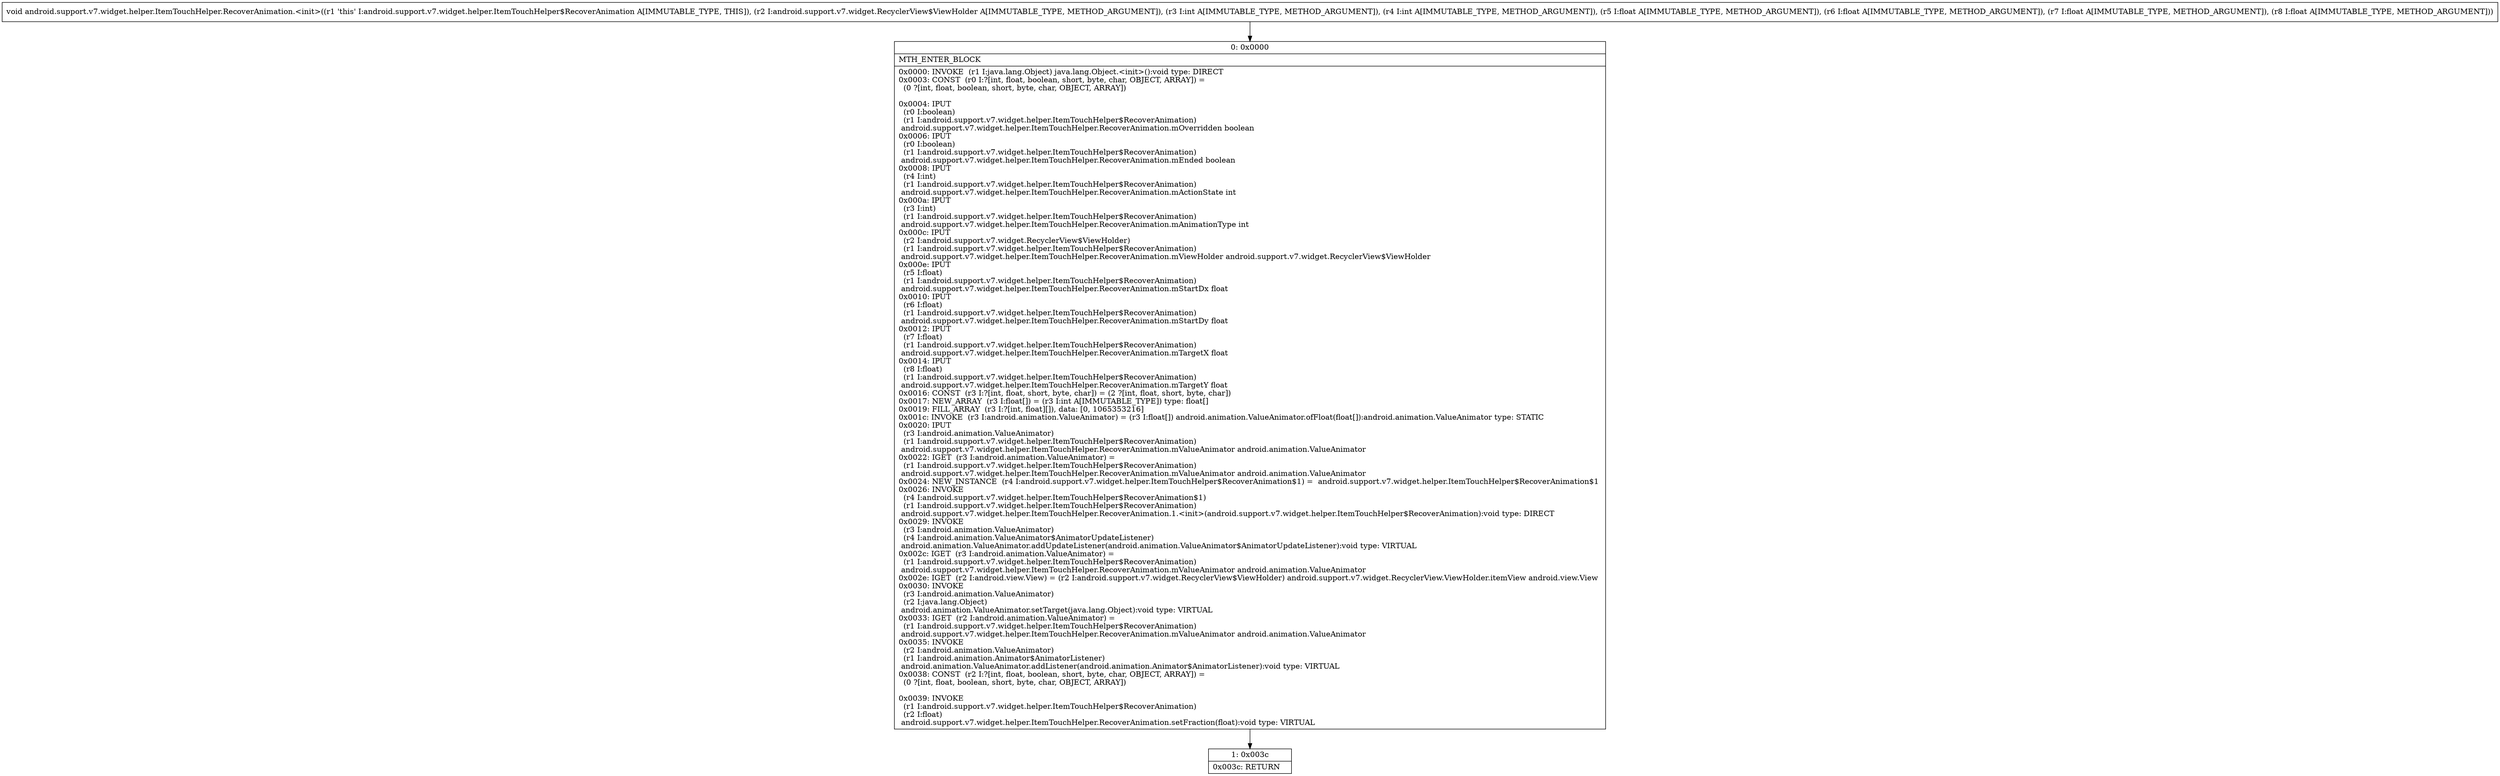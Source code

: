 digraph "CFG forandroid.support.v7.widget.helper.ItemTouchHelper.RecoverAnimation.\<init\>(Landroid\/support\/v7\/widget\/RecyclerView$ViewHolder;IIFFFF)V" {
Node_0 [shape=record,label="{0\:\ 0x0000|MTH_ENTER_BLOCK\l|0x0000: INVOKE  (r1 I:java.lang.Object) java.lang.Object.\<init\>():void type: DIRECT \l0x0003: CONST  (r0 I:?[int, float, boolean, short, byte, char, OBJECT, ARRAY]) = \l  (0 ?[int, float, boolean, short, byte, char, OBJECT, ARRAY])\l \l0x0004: IPUT  \l  (r0 I:boolean)\l  (r1 I:android.support.v7.widget.helper.ItemTouchHelper$RecoverAnimation)\l android.support.v7.widget.helper.ItemTouchHelper.RecoverAnimation.mOverridden boolean \l0x0006: IPUT  \l  (r0 I:boolean)\l  (r1 I:android.support.v7.widget.helper.ItemTouchHelper$RecoverAnimation)\l android.support.v7.widget.helper.ItemTouchHelper.RecoverAnimation.mEnded boolean \l0x0008: IPUT  \l  (r4 I:int)\l  (r1 I:android.support.v7.widget.helper.ItemTouchHelper$RecoverAnimation)\l android.support.v7.widget.helper.ItemTouchHelper.RecoverAnimation.mActionState int \l0x000a: IPUT  \l  (r3 I:int)\l  (r1 I:android.support.v7.widget.helper.ItemTouchHelper$RecoverAnimation)\l android.support.v7.widget.helper.ItemTouchHelper.RecoverAnimation.mAnimationType int \l0x000c: IPUT  \l  (r2 I:android.support.v7.widget.RecyclerView$ViewHolder)\l  (r1 I:android.support.v7.widget.helper.ItemTouchHelper$RecoverAnimation)\l android.support.v7.widget.helper.ItemTouchHelper.RecoverAnimation.mViewHolder android.support.v7.widget.RecyclerView$ViewHolder \l0x000e: IPUT  \l  (r5 I:float)\l  (r1 I:android.support.v7.widget.helper.ItemTouchHelper$RecoverAnimation)\l android.support.v7.widget.helper.ItemTouchHelper.RecoverAnimation.mStartDx float \l0x0010: IPUT  \l  (r6 I:float)\l  (r1 I:android.support.v7.widget.helper.ItemTouchHelper$RecoverAnimation)\l android.support.v7.widget.helper.ItemTouchHelper.RecoverAnimation.mStartDy float \l0x0012: IPUT  \l  (r7 I:float)\l  (r1 I:android.support.v7.widget.helper.ItemTouchHelper$RecoverAnimation)\l android.support.v7.widget.helper.ItemTouchHelper.RecoverAnimation.mTargetX float \l0x0014: IPUT  \l  (r8 I:float)\l  (r1 I:android.support.v7.widget.helper.ItemTouchHelper$RecoverAnimation)\l android.support.v7.widget.helper.ItemTouchHelper.RecoverAnimation.mTargetY float \l0x0016: CONST  (r3 I:?[int, float, short, byte, char]) = (2 ?[int, float, short, byte, char]) \l0x0017: NEW_ARRAY  (r3 I:float[]) = (r3 I:int A[IMMUTABLE_TYPE]) type: float[] \l0x0019: FILL_ARRAY  (r3 I:?[int, float][]), data: [0, 1065353216] \l0x001c: INVOKE  (r3 I:android.animation.ValueAnimator) = (r3 I:float[]) android.animation.ValueAnimator.ofFloat(float[]):android.animation.ValueAnimator type: STATIC \l0x0020: IPUT  \l  (r3 I:android.animation.ValueAnimator)\l  (r1 I:android.support.v7.widget.helper.ItemTouchHelper$RecoverAnimation)\l android.support.v7.widget.helper.ItemTouchHelper.RecoverAnimation.mValueAnimator android.animation.ValueAnimator \l0x0022: IGET  (r3 I:android.animation.ValueAnimator) = \l  (r1 I:android.support.v7.widget.helper.ItemTouchHelper$RecoverAnimation)\l android.support.v7.widget.helper.ItemTouchHelper.RecoverAnimation.mValueAnimator android.animation.ValueAnimator \l0x0024: NEW_INSTANCE  (r4 I:android.support.v7.widget.helper.ItemTouchHelper$RecoverAnimation$1) =  android.support.v7.widget.helper.ItemTouchHelper$RecoverAnimation$1 \l0x0026: INVOKE  \l  (r4 I:android.support.v7.widget.helper.ItemTouchHelper$RecoverAnimation$1)\l  (r1 I:android.support.v7.widget.helper.ItemTouchHelper$RecoverAnimation)\l android.support.v7.widget.helper.ItemTouchHelper.RecoverAnimation.1.\<init\>(android.support.v7.widget.helper.ItemTouchHelper$RecoverAnimation):void type: DIRECT \l0x0029: INVOKE  \l  (r3 I:android.animation.ValueAnimator)\l  (r4 I:android.animation.ValueAnimator$AnimatorUpdateListener)\l android.animation.ValueAnimator.addUpdateListener(android.animation.ValueAnimator$AnimatorUpdateListener):void type: VIRTUAL \l0x002c: IGET  (r3 I:android.animation.ValueAnimator) = \l  (r1 I:android.support.v7.widget.helper.ItemTouchHelper$RecoverAnimation)\l android.support.v7.widget.helper.ItemTouchHelper.RecoverAnimation.mValueAnimator android.animation.ValueAnimator \l0x002e: IGET  (r2 I:android.view.View) = (r2 I:android.support.v7.widget.RecyclerView$ViewHolder) android.support.v7.widget.RecyclerView.ViewHolder.itemView android.view.View \l0x0030: INVOKE  \l  (r3 I:android.animation.ValueAnimator)\l  (r2 I:java.lang.Object)\l android.animation.ValueAnimator.setTarget(java.lang.Object):void type: VIRTUAL \l0x0033: IGET  (r2 I:android.animation.ValueAnimator) = \l  (r1 I:android.support.v7.widget.helper.ItemTouchHelper$RecoverAnimation)\l android.support.v7.widget.helper.ItemTouchHelper.RecoverAnimation.mValueAnimator android.animation.ValueAnimator \l0x0035: INVOKE  \l  (r2 I:android.animation.ValueAnimator)\l  (r1 I:android.animation.Animator$AnimatorListener)\l android.animation.ValueAnimator.addListener(android.animation.Animator$AnimatorListener):void type: VIRTUAL \l0x0038: CONST  (r2 I:?[int, float, boolean, short, byte, char, OBJECT, ARRAY]) = \l  (0 ?[int, float, boolean, short, byte, char, OBJECT, ARRAY])\l \l0x0039: INVOKE  \l  (r1 I:android.support.v7.widget.helper.ItemTouchHelper$RecoverAnimation)\l  (r2 I:float)\l android.support.v7.widget.helper.ItemTouchHelper.RecoverAnimation.setFraction(float):void type: VIRTUAL \l}"];
Node_1 [shape=record,label="{1\:\ 0x003c|0x003c: RETURN   \l}"];
MethodNode[shape=record,label="{void android.support.v7.widget.helper.ItemTouchHelper.RecoverAnimation.\<init\>((r1 'this' I:android.support.v7.widget.helper.ItemTouchHelper$RecoverAnimation A[IMMUTABLE_TYPE, THIS]), (r2 I:android.support.v7.widget.RecyclerView$ViewHolder A[IMMUTABLE_TYPE, METHOD_ARGUMENT]), (r3 I:int A[IMMUTABLE_TYPE, METHOD_ARGUMENT]), (r4 I:int A[IMMUTABLE_TYPE, METHOD_ARGUMENT]), (r5 I:float A[IMMUTABLE_TYPE, METHOD_ARGUMENT]), (r6 I:float A[IMMUTABLE_TYPE, METHOD_ARGUMENT]), (r7 I:float A[IMMUTABLE_TYPE, METHOD_ARGUMENT]), (r8 I:float A[IMMUTABLE_TYPE, METHOD_ARGUMENT])) }"];
MethodNode -> Node_0;
Node_0 -> Node_1;
}

